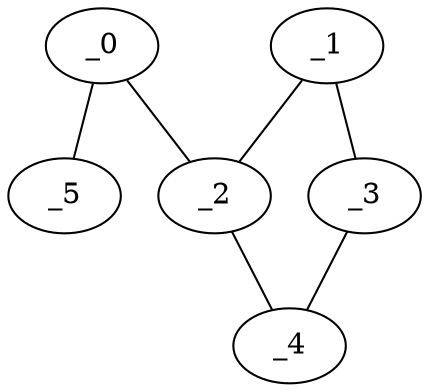 graph KP1_0127 {
	_0	 [x="0.73",
		y="2.87"];
	_2	 [x="0.878839",
		y="0.290037"];
	_0 -- _2;
	_5	 [x="2.83037",
		y="0.784117"];
	_0 -- _5;
	_1	 [x="1.59944",
		y="2.91744"];
	_1 -- _2;
	_3	 [x="0.651178",
		y="2.0707"];
	_1 -- _3;
	_4	 [x="2.36717",
		y="1.11684"];
	_2 -- _4;
	_3 -- _4;
}
